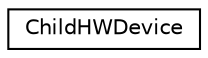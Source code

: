 digraph "Graphical Class Hierarchy"
{
 // INTERACTIVE_SVG=YES
  edge [fontname="Helvetica",fontsize="10",labelfontname="Helvetica",labelfontsize="10"];
  node [fontname="Helvetica",fontsize="10",shape=record];
  rankdir="LR";
  Node1 [label="ChildHWDevice",height=0.2,width=0.4,color="black", fillcolor="white", style="filled",URL="$class_child_h_w_device.html"];
}
